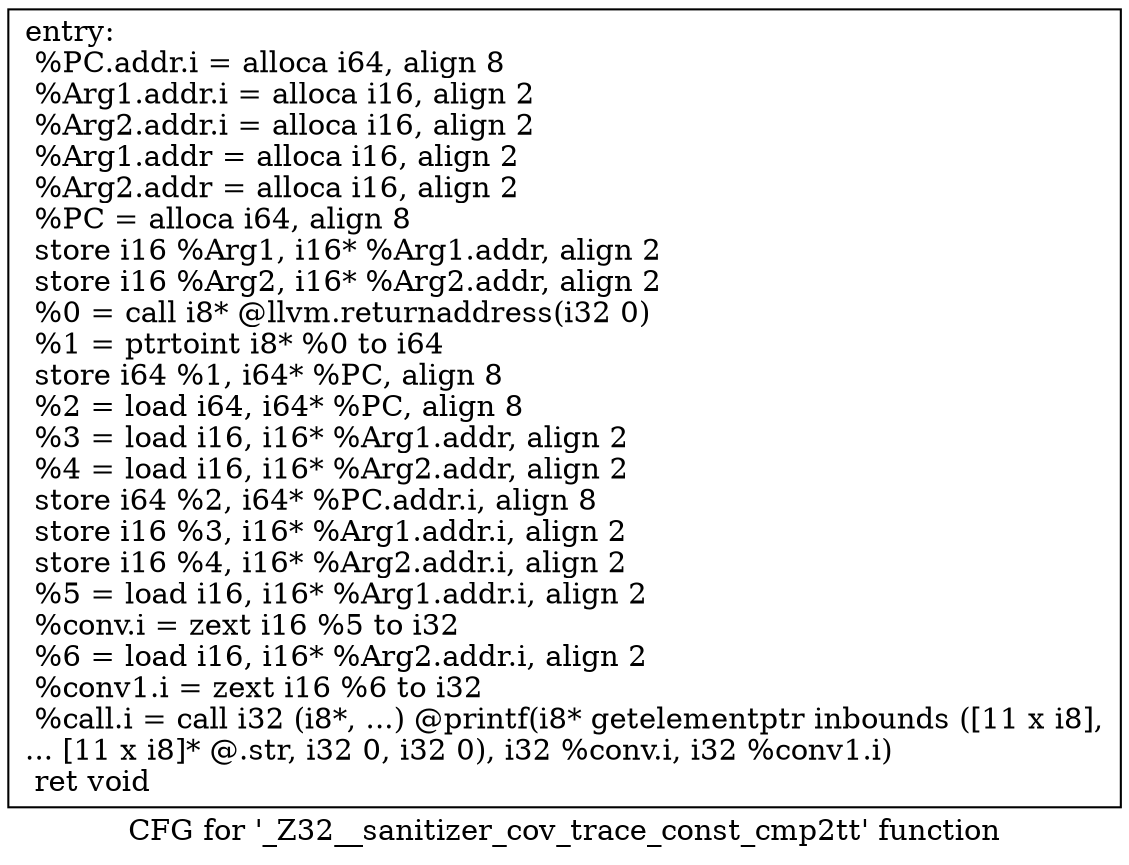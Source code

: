 digraph "CFG for '_Z32__sanitizer_cov_trace_const_cmp2tt' function" {
	label="CFG for '_Z32__sanitizer_cov_trace_const_cmp2tt' function";

	Node0x5e18b70 [shape=record,label="{entry:\l  %PC.addr.i = alloca i64, align 8\l  %Arg1.addr.i = alloca i16, align 2\l  %Arg2.addr.i = alloca i16, align 2\l  %Arg1.addr = alloca i16, align 2\l  %Arg2.addr = alloca i16, align 2\l  %PC = alloca i64, align 8\l  store i16 %Arg1, i16* %Arg1.addr, align 2\l  store i16 %Arg2, i16* %Arg2.addr, align 2\l  %0 = call i8* @llvm.returnaddress(i32 0)\l  %1 = ptrtoint i8* %0 to i64\l  store i64 %1, i64* %PC, align 8\l  %2 = load i64, i64* %PC, align 8\l  %3 = load i16, i16* %Arg1.addr, align 2\l  %4 = load i16, i16* %Arg2.addr, align 2\l  store i64 %2, i64* %PC.addr.i, align 8\l  store i16 %3, i16* %Arg1.addr.i, align 2\l  store i16 %4, i16* %Arg2.addr.i, align 2\l  %5 = load i16, i16* %Arg1.addr.i, align 2\l  %conv.i = zext i16 %5 to i32\l  %6 = load i16, i16* %Arg2.addr.i, align 2\l  %conv1.i = zext i16 %6 to i32\l  %call.i = call i32 (i8*, ...) @printf(i8* getelementptr inbounds ([11 x i8],\l... [11 x i8]* @.str, i32 0, i32 0), i32 %conv.i, i32 %conv1.i)\l  ret void\l}"];
}
